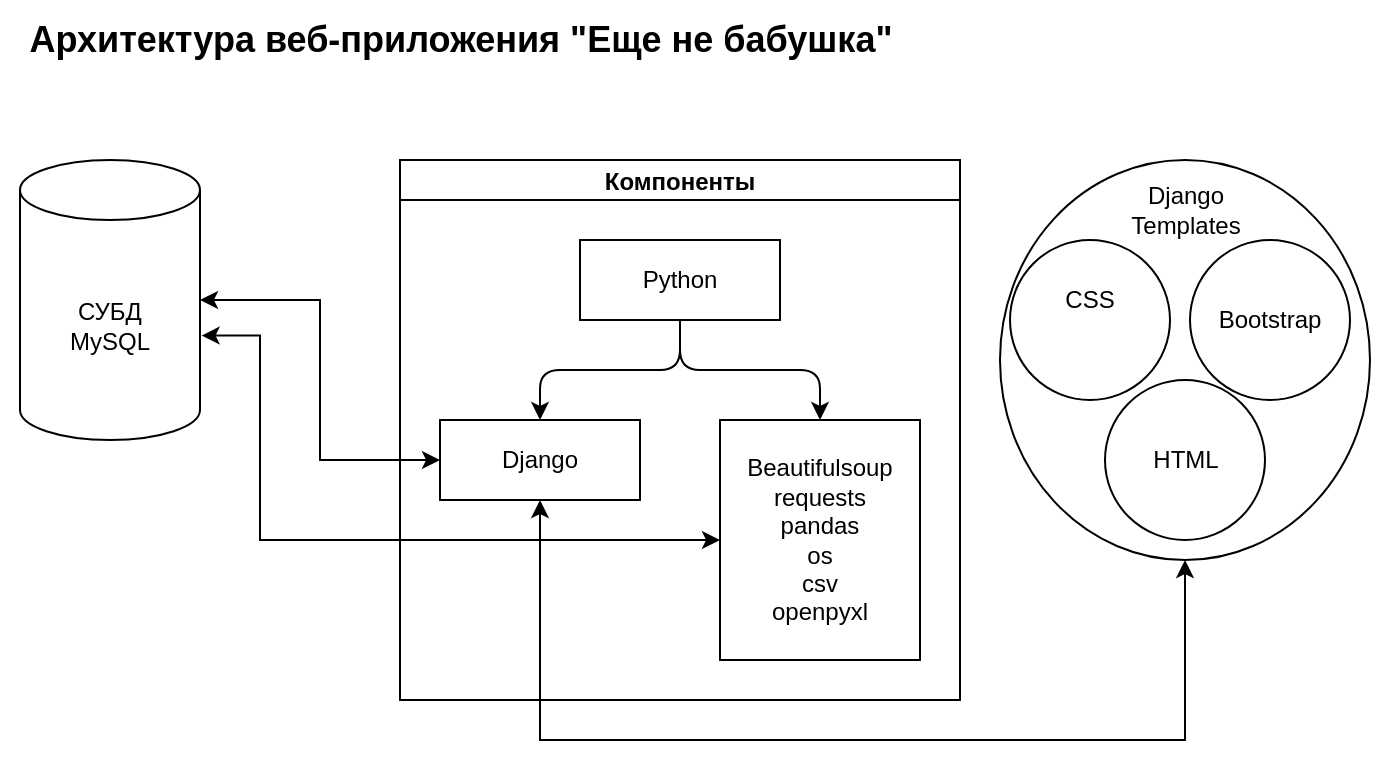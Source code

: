 <mxfile version="22.1.18" type="device">
  <diagram name="Страница — 1" id="7hsSuXmm-aj4jIF3yB9Z">
    <mxGraphModel dx="980" dy="531" grid="1" gridSize="10" guides="1" tooltips="1" connect="1" arrows="1" fold="1" page="1" pageScale="1" pageWidth="827" pageHeight="1169" math="0" shadow="0">
      <root>
        <mxCell id="0" />
        <mxCell id="1" parent="0" />
        <mxCell id="jdWEgTwkDNwhv6jQdBwh-15" style="edgeStyle=orthogonalEdgeStyle;rounded=0;orthogonalLoop=1;jettySize=auto;html=1;exitX=1;exitY=0.5;exitDx=0;exitDy=0;exitPerimeter=0;entryX=0;entryY=0.5;entryDx=0;entryDy=0;startArrow=classic;startFill=1;" edge="1" parent="1" source="jdWEgTwkDNwhv6jQdBwh-1" target="jdWEgTwkDNwhv6jQdBwh-9">
          <mxGeometry relative="1" as="geometry" />
        </mxCell>
        <mxCell id="jdWEgTwkDNwhv6jQdBwh-16" style="edgeStyle=orthogonalEdgeStyle;rounded=0;orthogonalLoop=1;jettySize=auto;html=1;exitX=1.009;exitY=0.627;exitDx=0;exitDy=0;exitPerimeter=0;startArrow=classic;startFill=1;" edge="1" parent="1" source="jdWEgTwkDNwhv6jQdBwh-1" target="jdWEgTwkDNwhv6jQdBwh-11">
          <mxGeometry relative="1" as="geometry">
            <Array as="points">
              <mxPoint x="210" y="178" />
              <mxPoint x="210" y="280" />
            </Array>
          </mxGeometry>
        </mxCell>
        <mxCell id="jdWEgTwkDNwhv6jQdBwh-1" value="СУБД&lt;br&gt;MySQL" style="shape=cylinder3;whiteSpace=wrap;html=1;boundedLbl=1;backgroundOutline=1;size=15;" vertex="1" parent="1">
          <mxGeometry x="90" y="90" width="90" height="140" as="geometry" />
        </mxCell>
        <mxCell id="jdWEgTwkDNwhv6jQdBwh-2" value="&lt;b&gt;&lt;font style=&quot;font-size: 18px;&quot;&gt;Архитектура веб-приложения &quot;Еще не бабушка&quot;&lt;/font&gt;&lt;/b&gt;" style="text;html=1;align=center;verticalAlign=middle;resizable=0;points=[];autosize=1;strokeColor=none;fillColor=none;" vertex="1" parent="1">
          <mxGeometry x="80" y="10" width="460" height="40" as="geometry" />
        </mxCell>
        <mxCell id="jdWEgTwkDNwhv6jQdBwh-7" value="Компоненты" style="swimlane;startSize=20;horizontal=1;childLayout=treeLayout;horizontalTree=0;resizable=0;containerType=tree;fontSize=12;" vertex="1" parent="1">
          <mxGeometry x="280" y="90" width="280" height="270" as="geometry" />
        </mxCell>
        <mxCell id="jdWEgTwkDNwhv6jQdBwh-8" value="Python" style="whiteSpace=wrap;html=1;" vertex="1" parent="jdWEgTwkDNwhv6jQdBwh-7">
          <mxGeometry x="90" y="40" width="100" height="40" as="geometry" />
        </mxCell>
        <mxCell id="jdWEgTwkDNwhv6jQdBwh-9" value="Django" style="whiteSpace=wrap;html=1;" vertex="1" parent="jdWEgTwkDNwhv6jQdBwh-7">
          <mxGeometry x="20" y="130" width="100" height="40" as="geometry" />
        </mxCell>
        <mxCell id="jdWEgTwkDNwhv6jQdBwh-10" value="" style="edgeStyle=elbowEdgeStyle;elbow=vertical;html=1;rounded=1;curved=0;sourcePerimeterSpacing=0;targetPerimeterSpacing=0;startSize=6;endSize=6;" edge="1" parent="jdWEgTwkDNwhv6jQdBwh-7" source="jdWEgTwkDNwhv6jQdBwh-8" target="jdWEgTwkDNwhv6jQdBwh-9">
          <mxGeometry relative="1" as="geometry" />
        </mxCell>
        <mxCell id="jdWEgTwkDNwhv6jQdBwh-11" value="Beautifulsoup&lt;br&gt;requests&lt;br&gt;pandas&lt;br&gt;os&lt;br&gt;csv&lt;br&gt;openpyxl" style="whiteSpace=wrap;html=1;" vertex="1" parent="jdWEgTwkDNwhv6jQdBwh-7">
          <mxGeometry x="160" y="130" width="100" height="120" as="geometry" />
        </mxCell>
        <mxCell id="jdWEgTwkDNwhv6jQdBwh-12" value="" style="edgeStyle=elbowEdgeStyle;elbow=vertical;html=1;rounded=1;curved=0;sourcePerimeterSpacing=0;targetPerimeterSpacing=0;startSize=6;endSize=6;" edge="1" parent="jdWEgTwkDNwhv6jQdBwh-7" source="jdWEgTwkDNwhv6jQdBwh-8" target="jdWEgTwkDNwhv6jQdBwh-11">
          <mxGeometry relative="1" as="geometry" />
        </mxCell>
        <mxCell id="jdWEgTwkDNwhv6jQdBwh-25" style="edgeStyle=orthogonalEdgeStyle;rounded=0;orthogonalLoop=1;jettySize=auto;html=1;exitX=0.5;exitY=1;exitDx=0;exitDy=0;entryX=0.5;entryY=1;entryDx=0;entryDy=0;startArrow=classic;startFill=1;" edge="1" parent="1" source="jdWEgTwkDNwhv6jQdBwh-20" target="jdWEgTwkDNwhv6jQdBwh-9">
          <mxGeometry relative="1" as="geometry">
            <Array as="points">
              <mxPoint x="673" y="380" />
              <mxPoint x="350" y="380" />
            </Array>
          </mxGeometry>
        </mxCell>
        <mxCell id="jdWEgTwkDNwhv6jQdBwh-20" value="" style="ellipse;whiteSpace=wrap;html=1;" vertex="1" parent="1">
          <mxGeometry x="580" y="90" width="185" height="200" as="geometry" />
        </mxCell>
        <mxCell id="jdWEgTwkDNwhv6jQdBwh-21" value="Django Templates" style="text;html=1;strokeColor=none;fillColor=none;align=center;verticalAlign=middle;whiteSpace=wrap;rounded=0;" vertex="1" parent="1">
          <mxGeometry x="642.5" y="100" width="60" height="30" as="geometry" />
        </mxCell>
        <mxCell id="jdWEgTwkDNwhv6jQdBwh-22" value="Bootstrap" style="ellipse;whiteSpace=wrap;html=1;aspect=fixed;" vertex="1" parent="1">
          <mxGeometry x="675" y="130" width="80" height="80" as="geometry" />
        </mxCell>
        <mxCell id="jdWEgTwkDNwhv6jQdBwh-23" value="" style="ellipse;whiteSpace=wrap;html=1;aspect=fixed;" vertex="1" parent="1">
          <mxGeometry x="585" y="130" width="80" height="80" as="geometry" />
        </mxCell>
        <mxCell id="jdWEgTwkDNwhv6jQdBwh-24" value="CSS" style="text;html=1;strokeColor=none;fillColor=none;align=center;verticalAlign=middle;whiteSpace=wrap;rounded=0;" vertex="1" parent="1">
          <mxGeometry x="595" y="145" width="60" height="30" as="geometry" />
        </mxCell>
        <mxCell id="jdWEgTwkDNwhv6jQdBwh-26" value="" style="ellipse;whiteSpace=wrap;html=1;aspect=fixed;" vertex="1" parent="1">
          <mxGeometry x="632.5" y="200" width="80" height="80" as="geometry" />
        </mxCell>
        <mxCell id="jdWEgTwkDNwhv6jQdBwh-27" value="HTML" style="text;html=1;strokeColor=none;fillColor=none;align=center;verticalAlign=middle;whiteSpace=wrap;rounded=0;" vertex="1" parent="1">
          <mxGeometry x="642.5" y="225" width="60" height="30" as="geometry" />
        </mxCell>
      </root>
    </mxGraphModel>
  </diagram>
</mxfile>
